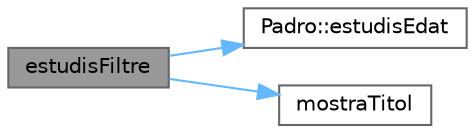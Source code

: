 digraph "estudisFiltre"
{
 // LATEX_PDF_SIZE
  bgcolor="transparent";
  edge [fontname=Helvetica,fontsize=10,labelfontname=Helvetica,labelfontsize=10];
  node [fontname=Helvetica,fontsize=10,shape=box,height=0.2,width=0.4];
  rankdir="LR";
  Node1 [id="Node000001",label="estudisFiltre",height=0.2,width=0.4,color="gray40", fillcolor="grey60", style="filled", fontcolor="black",tooltip="Muestra los estudios correspondientes a un año, distrito, edad y nacionalidad específicos."];
  Node1 -> Node2 [id="edge3_Node000001_Node000002",color="steelblue1",style="solid",tooltip=" "];
  Node2 [id="Node000002",label="Padro::estudisEdat",height=0.2,width=0.4,color="grey40", fillcolor="white", style="filled",URL="$class_padro.html#a175cbefefea3c0d5798ce142c7469dc2",tooltip="Obtiene los estudios de los habitantes en un año, distrito, edad y nacionalidad específicos."];
  Node1 -> Node3 [id="edge4_Node000001_Node000003",color="steelblue1",style="solid",tooltip=" "];
  Node3 [id="Node000003",label="mostraTitol",height=0.2,width=0.4,color="grey40", fillcolor="white", style="filled",URL="$main_8cpp.html#a420b8957ed42067e3039759a0d0130c4",tooltip="Muestra el título de una sección con un formato especial."];
}
